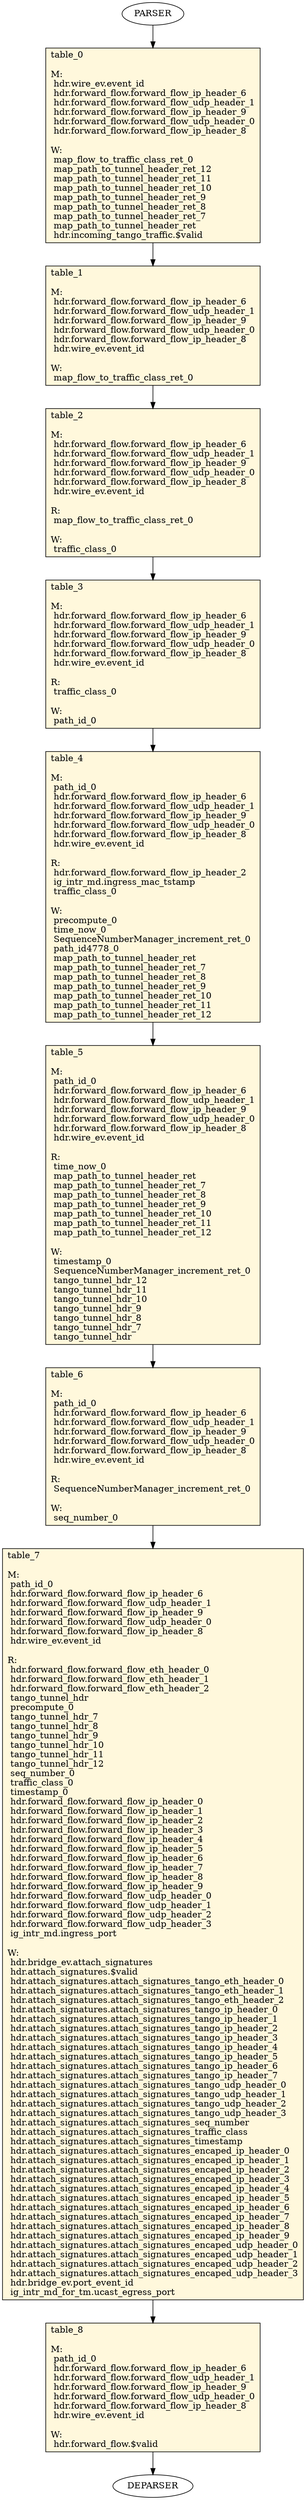 digraph ingress {
table_0 [ shape=record, style="filled", fillcolor=cornsilk, label="table_0\l\l
M:\l
 hdr.wire_ev.event_id\l
 hdr.forward_flow.forward_flow_ip_header_6\l
 hdr.forward_flow.forward_flow_udp_header_1\l
 hdr.forward_flow.forward_flow_ip_header_9\l
 hdr.forward_flow.forward_flow_udp_header_0\l
 hdr.forward_flow.forward_flow_ip_header_8\l
\lW:\l
 map_flow_to_traffic_class_ret_0\l
 map_path_to_tunnel_header_ret_12\l
 map_path_to_tunnel_header_ret_11\l
 map_path_to_tunnel_header_ret_10\l
 map_path_to_tunnel_header_ret_9\l
 map_path_to_tunnel_header_ret_8\l
 map_path_to_tunnel_header_ret_7\l
 map_path_to_tunnel_header_ret\l
 hdr.incoming_tango_traffic.$valid\l
 "];
table_1 [ shape=record, style="filled", fillcolor=cornsilk, label="table_1\l\l
M:\l
 hdr.forward_flow.forward_flow_ip_header_6\l
 hdr.forward_flow.forward_flow_udp_header_1\l
 hdr.forward_flow.forward_flow_ip_header_9\l
 hdr.forward_flow.forward_flow_udp_header_0\l
 hdr.forward_flow.forward_flow_ip_header_8\l
 hdr.wire_ev.event_id\l
\lW:\l
 map_flow_to_traffic_class_ret_0\l
 "];
table_2 [ shape=record, style="filled", fillcolor=cornsilk, label="table_2\l\l
M:\l
 hdr.forward_flow.forward_flow_ip_header_6\l
 hdr.forward_flow.forward_flow_udp_header_1\l
 hdr.forward_flow.forward_flow_ip_header_9\l
 hdr.forward_flow.forward_flow_udp_header_0\l
 hdr.forward_flow.forward_flow_ip_header_8\l
 hdr.wire_ev.event_id\l
\lR:\l
 map_flow_to_traffic_class_ret_0\l
\lW:\l
 traffic_class_0\l
 "];
table_3 [ shape=record, style="filled", fillcolor=cornsilk, label="table_3\l\l
M:\l
 hdr.forward_flow.forward_flow_ip_header_6\l
 hdr.forward_flow.forward_flow_udp_header_1\l
 hdr.forward_flow.forward_flow_ip_header_9\l
 hdr.forward_flow.forward_flow_udp_header_0\l
 hdr.forward_flow.forward_flow_ip_header_8\l
 hdr.wire_ev.event_id\l
\lR:\l
 traffic_class_0\l
\lW:\l
 path_id_0\l
 "];
table_4 [ shape=record, style="filled", fillcolor=cornsilk, label="table_4\l\l
M:\l
 path_id_0\l
 hdr.forward_flow.forward_flow_ip_header_6\l
 hdr.forward_flow.forward_flow_udp_header_1\l
 hdr.forward_flow.forward_flow_ip_header_9\l
 hdr.forward_flow.forward_flow_udp_header_0\l
 hdr.forward_flow.forward_flow_ip_header_8\l
 hdr.wire_ev.event_id\l
\lR:\l
 hdr.forward_flow.forward_flow_ip_header_2\l
 ig_intr_md.ingress_mac_tstamp\l
 traffic_class_0\l
\lW:\l
 precompute_0\l
 time_now_0\l
 SequenceNumberManager_increment_ret_0\l
 path_id4778_0\l
 map_path_to_tunnel_header_ret\l
 map_path_to_tunnel_header_ret_7\l
 map_path_to_tunnel_header_ret_8\l
 map_path_to_tunnel_header_ret_9\l
 map_path_to_tunnel_header_ret_10\l
 map_path_to_tunnel_header_ret_11\l
 map_path_to_tunnel_header_ret_12\l
 "];
table_5 [ shape=record, style="filled", fillcolor=cornsilk, label="table_5\l\l
M:\l
 path_id_0\l
 hdr.forward_flow.forward_flow_ip_header_6\l
 hdr.forward_flow.forward_flow_udp_header_1\l
 hdr.forward_flow.forward_flow_ip_header_9\l
 hdr.forward_flow.forward_flow_udp_header_0\l
 hdr.forward_flow.forward_flow_ip_header_8\l
 hdr.wire_ev.event_id\l
\lR:\l
 time_now_0\l
 map_path_to_tunnel_header_ret\l
 map_path_to_tunnel_header_ret_7\l
 map_path_to_tunnel_header_ret_8\l
 map_path_to_tunnel_header_ret_9\l
 map_path_to_tunnel_header_ret_10\l
 map_path_to_tunnel_header_ret_11\l
 map_path_to_tunnel_header_ret_12\l
\lW:\l
 timestamp_0\l
 SequenceNumberManager_increment_ret_0\l
 tango_tunnel_hdr_12\l
 tango_tunnel_hdr_11\l
 tango_tunnel_hdr_10\l
 tango_tunnel_hdr_9\l
 tango_tunnel_hdr_8\l
 tango_tunnel_hdr_7\l
 tango_tunnel_hdr\l
 "];
table_6 [ shape=record, style="filled", fillcolor=cornsilk, label="table_6\l\l
M:\l
 path_id_0\l
 hdr.forward_flow.forward_flow_ip_header_6\l
 hdr.forward_flow.forward_flow_udp_header_1\l
 hdr.forward_flow.forward_flow_ip_header_9\l
 hdr.forward_flow.forward_flow_udp_header_0\l
 hdr.forward_flow.forward_flow_ip_header_8\l
 hdr.wire_ev.event_id\l
\lR:\l
 SequenceNumberManager_increment_ret_0\l
\lW:\l
 seq_number_0\l
 "];
table_7 [ shape=record, style="filled", fillcolor=cornsilk, label="table_7\l\l
M:\l
 path_id_0\l
 hdr.forward_flow.forward_flow_ip_header_6\l
 hdr.forward_flow.forward_flow_udp_header_1\l
 hdr.forward_flow.forward_flow_ip_header_9\l
 hdr.forward_flow.forward_flow_udp_header_0\l
 hdr.forward_flow.forward_flow_ip_header_8\l
 hdr.wire_ev.event_id\l
\lR:\l
 hdr.forward_flow.forward_flow_eth_header_0\l
 hdr.forward_flow.forward_flow_eth_header_1\l
 hdr.forward_flow.forward_flow_eth_header_2\l
 tango_tunnel_hdr\l
 precompute_0\l
 tango_tunnel_hdr_7\l
 tango_tunnel_hdr_8\l
 tango_tunnel_hdr_9\l
 tango_tunnel_hdr_10\l
 tango_tunnel_hdr_11\l
 tango_tunnel_hdr_12\l
 seq_number_0\l
 traffic_class_0\l
 timestamp_0\l
 hdr.forward_flow.forward_flow_ip_header_0\l
 hdr.forward_flow.forward_flow_ip_header_1\l
 hdr.forward_flow.forward_flow_ip_header_2\l
 hdr.forward_flow.forward_flow_ip_header_3\l
 hdr.forward_flow.forward_flow_ip_header_4\l
 hdr.forward_flow.forward_flow_ip_header_5\l
 hdr.forward_flow.forward_flow_ip_header_6\l
 hdr.forward_flow.forward_flow_ip_header_7\l
 hdr.forward_flow.forward_flow_ip_header_8\l
 hdr.forward_flow.forward_flow_ip_header_9\l
 hdr.forward_flow.forward_flow_udp_header_0\l
 hdr.forward_flow.forward_flow_udp_header_1\l
 hdr.forward_flow.forward_flow_udp_header_2\l
 hdr.forward_flow.forward_flow_udp_header_3\l
 ig_intr_md.ingress_port\l
\lW:\l
 hdr.bridge_ev.attach_signatures\l
 hdr.attach_signatures.$valid\l
 hdr.attach_signatures.attach_signatures_tango_eth_header_0\l
 hdr.attach_signatures.attach_signatures_tango_eth_header_1\l
 hdr.attach_signatures.attach_signatures_tango_eth_header_2\l
 hdr.attach_signatures.attach_signatures_tango_ip_header_0\l
 hdr.attach_signatures.attach_signatures_tango_ip_header_1\l
 hdr.attach_signatures.attach_signatures_tango_ip_header_2\l
 hdr.attach_signatures.attach_signatures_tango_ip_header_3\l
 hdr.attach_signatures.attach_signatures_tango_ip_header_4\l
 hdr.attach_signatures.attach_signatures_tango_ip_header_5\l
 hdr.attach_signatures.attach_signatures_tango_ip_header_6\l
 hdr.attach_signatures.attach_signatures_tango_ip_header_7\l
 hdr.attach_signatures.attach_signatures_tango_udp_header_0\l
 hdr.attach_signatures.attach_signatures_tango_udp_header_1\l
 hdr.attach_signatures.attach_signatures_tango_udp_header_2\l
 hdr.attach_signatures.attach_signatures_tango_udp_header_3\l
 hdr.attach_signatures.attach_signatures_seq_number\l
 hdr.attach_signatures.attach_signatures_traffic_class\l
 hdr.attach_signatures.attach_signatures_timestamp\l
 hdr.attach_signatures.attach_signatures_encaped_ip_header_0\l
 hdr.attach_signatures.attach_signatures_encaped_ip_header_1\l
 hdr.attach_signatures.attach_signatures_encaped_ip_header_2\l
 hdr.attach_signatures.attach_signatures_encaped_ip_header_3\l
 hdr.attach_signatures.attach_signatures_encaped_ip_header_4\l
 hdr.attach_signatures.attach_signatures_encaped_ip_header_5\l
 hdr.attach_signatures.attach_signatures_encaped_ip_header_6\l
 hdr.attach_signatures.attach_signatures_encaped_ip_header_7\l
 hdr.attach_signatures.attach_signatures_encaped_ip_header_8\l
 hdr.attach_signatures.attach_signatures_encaped_ip_header_9\l
 hdr.attach_signatures.attach_signatures_encaped_udp_header_0\l
 hdr.attach_signatures.attach_signatures_encaped_udp_header_1\l
 hdr.attach_signatures.attach_signatures_encaped_udp_header_2\l
 hdr.attach_signatures.attach_signatures_encaped_udp_header_3\l
 hdr.bridge_ev.port_event_id\l
 ig_intr_md_for_tm.ucast_egress_port\l
 "];
table_8 [ shape=record, style="filled", fillcolor=cornsilk, label="table_8\l\l
M:\l
 path_id_0\l
 hdr.forward_flow.forward_flow_ip_header_6\l
 hdr.forward_flow.forward_flow_udp_header_1\l
 hdr.forward_flow.forward_flow_ip_header_9\l
 hdr.forward_flow.forward_flow_udp_header_0\l
 hdr.forward_flow.forward_flow_ip_header_8\l
 hdr.wire_ev.event_id\l
\lW:\l
 hdr.forward_flow.$valid\l
 "];
    PARSER -> table_0
    table_0 -> table_1
    table_1 -> table_2
    table_2 -> table_3
    table_3 -> table_4
    table_4 -> table_5
    table_5 -> table_6
    table_6 -> table_7
    table_7 -> table_8
    table_8 -> DEPARSER
}

